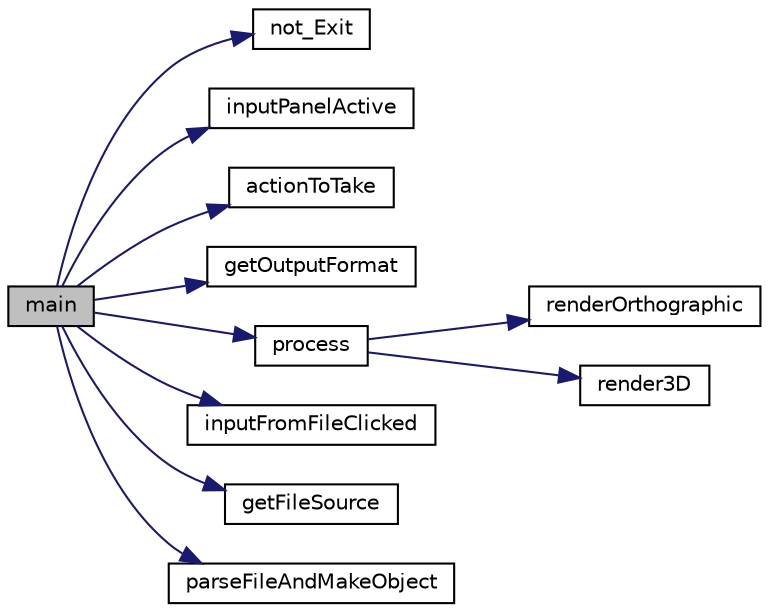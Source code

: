 digraph "main"
{
  edge [fontname="Helvetica",fontsize="10",labelfontname="Helvetica",labelfontsize="10"];
  node [fontname="Helvetica",fontsize="10",shape=record];
  rankdir="LR";
  Node0 [label="main",height=0.2,width=0.4,color="black", fillcolor="grey75", style="filled", fontcolor="black"];
  Node0 -> Node1 [color="midnightblue",fontsize="10",style="solid",fontname="Helvetica"];
  Node1 [label="not_Exit",height=0.2,width=0.4,color="black", fillcolor="white", style="filled",URL="$miscfunctions_8h.html#a1edde83f6d3bea03514fbb09542fe3f3"];
  Node0 -> Node2 [color="midnightblue",fontsize="10",style="solid",fontname="Helvetica"];
  Node2 [label="inputPanelActive",height=0.2,width=0.4,color="black", fillcolor="white", style="filled",URL="$miscfunctions_8h.html#a98dcee202a6d2b900d5616caf67eb3aa"];
  Node0 -> Node3 [color="midnightblue",fontsize="10",style="solid",fontname="Helvetica"];
  Node3 [label="actionToTake",height=0.2,width=0.4,color="black", fillcolor="white", style="filled",URL="$miscfunctions_8h.html#a3c1244d8e36fc0e62d03059b8f018e1b"];
  Node0 -> Node4 [color="midnightblue",fontsize="10",style="solid",fontname="Helvetica"];
  Node4 [label="getOutputFormat",height=0.2,width=0.4,color="black", fillcolor="white", style="filled",URL="$miscfunctions_8h.html#ac405dee311fab04d34f2ceb1183091e6"];
  Node0 -> Node5 [color="midnightblue",fontsize="10",style="solid",fontname="Helvetica"];
  Node5 [label="process",height=0.2,width=0.4,color="black", fillcolor="white", style="filled",URL="$process_8cpp.html#a975753cb8b08712d1829ebc621714c86"];
  Node5 -> Node6 [color="midnightblue",fontsize="10",style="solid",fontname="Helvetica"];
  Node6 [label="renderOrthographic",height=0.2,width=0.4,color="black", fillcolor="white", style="filled",URL="$_renderer_8h.html#a7a5f7fde5d0ebb2c1cb584117a3b6779"];
  Node5 -> Node7 [color="midnightblue",fontsize="10",style="solid",fontname="Helvetica"];
  Node7 [label="render3D",height=0.2,width=0.4,color="black", fillcolor="white", style="filled",URL="$_renderer_8h.html#aa188746f21f6ace24236ce3e60e8b089"];
  Node0 -> Node8 [color="midnightblue",fontsize="10",style="solid",fontname="Helvetica"];
  Node8 [label="inputFromFileClicked",height=0.2,width=0.4,color="black", fillcolor="white", style="filled",URL="$miscfunctions_8h.html#a308c1019d3ee62e27207264885fd89fc"];
  Node0 -> Node9 [color="midnightblue",fontsize="10",style="solid",fontname="Helvetica"];
  Node9 [label="getFileSource",height=0.2,width=0.4,color="black", fillcolor="white", style="filled",URL="$miscfunctions_8h.html#ac7682399bf04a2948729f25d6ec90f3e"];
  Node0 -> Node10 [color="midnightblue",fontsize="10",style="solid",fontname="Helvetica"];
  Node10 [label="parseFileAndMakeObject",height=0.2,width=0.4,color="black", fillcolor="white", style="filled",URL="$parser_saver_8h.html#ac3846b3e3fea5b7c5a20f67efbceeb07",tooltip="Parse file and make object of 3DObject class. "];
}
